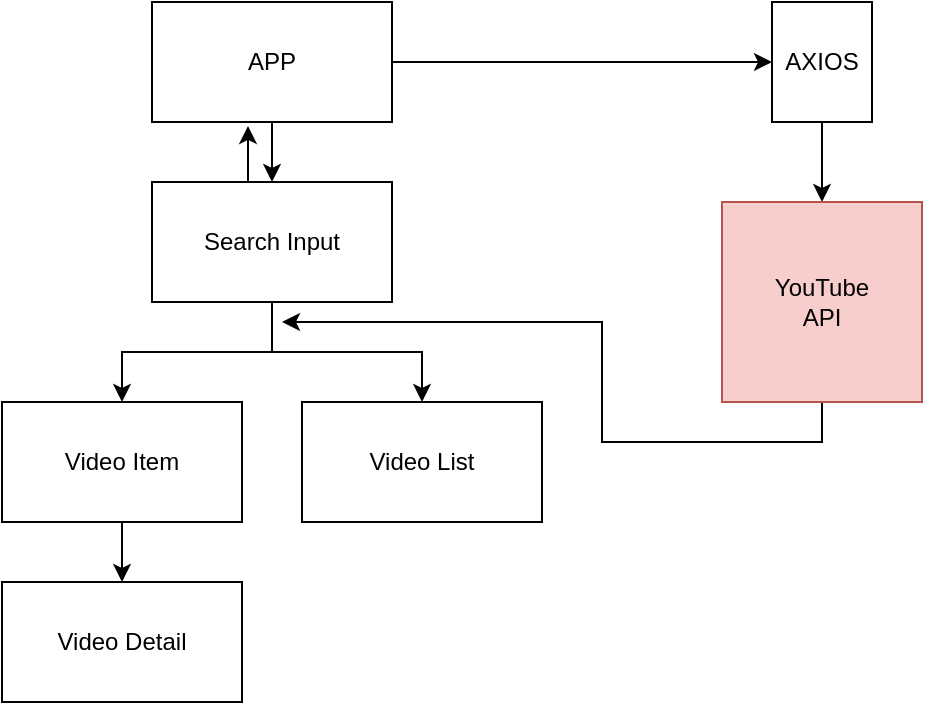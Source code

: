 <mxfile version="14.4.2" type="github">
  <diagram id="xi2xNmgHW3W4Hn-h2AUv" name="Page-1">
    <mxGraphModel dx="794" dy="522" grid="1" gridSize="10" guides="1" tooltips="1" connect="1" arrows="1" fold="1" page="1" pageScale="1" pageWidth="850" pageHeight="1100" math="0" shadow="0">
      <root>
        <mxCell id="0" />
        <mxCell id="1" parent="0" />
        <mxCell id="nMVJ9ATaJGvfscwfu6Gh-7" style="edgeStyle=orthogonalEdgeStyle;rounded=0;orthogonalLoop=1;jettySize=auto;html=1;entryX=0.5;entryY=0;entryDx=0;entryDy=0;" edge="1" parent="1" source="nMVJ9ATaJGvfscwfu6Gh-1" target="nMVJ9ATaJGvfscwfu6Gh-3">
          <mxGeometry relative="1" as="geometry" />
        </mxCell>
        <mxCell id="nMVJ9ATaJGvfscwfu6Gh-15" style="edgeStyle=orthogonalEdgeStyle;rounded=0;orthogonalLoop=1;jettySize=auto;html=1;entryX=0.5;entryY=0;entryDx=0;entryDy=0;" edge="1" parent="1" source="nMVJ9ATaJGvfscwfu6Gh-21" target="nMVJ9ATaJGvfscwfu6Gh-13">
          <mxGeometry relative="1" as="geometry" />
        </mxCell>
        <mxCell id="nMVJ9ATaJGvfscwfu6Gh-23" style="edgeStyle=orthogonalEdgeStyle;rounded=0;orthogonalLoop=1;jettySize=auto;html=1;entryX=0;entryY=0.5;entryDx=0;entryDy=0;" edge="1" parent="1" source="nMVJ9ATaJGvfscwfu6Gh-1" target="nMVJ9ATaJGvfscwfu6Gh-21">
          <mxGeometry relative="1" as="geometry" />
        </mxCell>
        <mxCell id="nMVJ9ATaJGvfscwfu6Gh-1" value="APP" style="rounded=0;whiteSpace=wrap;html=1;" vertex="1" parent="1">
          <mxGeometry x="365" y="10" width="120" height="60" as="geometry" />
        </mxCell>
        <mxCell id="nMVJ9ATaJGvfscwfu6Gh-8" style="edgeStyle=orthogonalEdgeStyle;rounded=0;orthogonalLoop=1;jettySize=auto;html=1;entryX=0.5;entryY=0;entryDx=0;entryDy=0;" edge="1" parent="1" source="nMVJ9ATaJGvfscwfu6Gh-3" target="nMVJ9ATaJGvfscwfu6Gh-5">
          <mxGeometry relative="1" as="geometry" />
        </mxCell>
        <mxCell id="nMVJ9ATaJGvfscwfu6Gh-9" style="edgeStyle=orthogonalEdgeStyle;rounded=0;orthogonalLoop=1;jettySize=auto;html=1;entryX=0.5;entryY=0;entryDx=0;entryDy=0;" edge="1" parent="1" source="nMVJ9ATaJGvfscwfu6Gh-3" target="nMVJ9ATaJGvfscwfu6Gh-6">
          <mxGeometry relative="1" as="geometry" />
        </mxCell>
        <mxCell id="nMVJ9ATaJGvfscwfu6Gh-24" style="edgeStyle=orthogonalEdgeStyle;rounded=0;orthogonalLoop=1;jettySize=auto;html=1;exitX=0.5;exitY=0;exitDx=0;exitDy=0;entryX=0.4;entryY=1.033;entryDx=0;entryDy=0;entryPerimeter=0;" edge="1" parent="1" source="nMVJ9ATaJGvfscwfu6Gh-3" target="nMVJ9ATaJGvfscwfu6Gh-1">
          <mxGeometry relative="1" as="geometry" />
        </mxCell>
        <mxCell id="nMVJ9ATaJGvfscwfu6Gh-3" value="Search Input" style="rounded=0;whiteSpace=wrap;html=1;" vertex="1" parent="1">
          <mxGeometry x="365" y="100" width="120" height="60" as="geometry" />
        </mxCell>
        <mxCell id="nMVJ9ATaJGvfscwfu6Gh-4" value="Video Detail" style="rounded=0;whiteSpace=wrap;html=1;" vertex="1" parent="1">
          <mxGeometry x="290" y="300" width="120" height="60" as="geometry" />
        </mxCell>
        <mxCell id="nMVJ9ATaJGvfscwfu6Gh-10" style="edgeStyle=orthogonalEdgeStyle;rounded=0;orthogonalLoop=1;jettySize=auto;html=1;exitX=0.5;exitY=1;exitDx=0;exitDy=0;entryX=0.5;entryY=0;entryDx=0;entryDy=0;" edge="1" parent="1" source="nMVJ9ATaJGvfscwfu6Gh-5" target="nMVJ9ATaJGvfscwfu6Gh-4">
          <mxGeometry relative="1" as="geometry" />
        </mxCell>
        <mxCell id="nMVJ9ATaJGvfscwfu6Gh-5" value="Video Item" style="rounded=0;whiteSpace=wrap;html=1;" vertex="1" parent="1">
          <mxGeometry x="290" y="210" width="120" height="60" as="geometry" />
        </mxCell>
        <mxCell id="nMVJ9ATaJGvfscwfu6Gh-6" value="Video List" style="rounded=0;whiteSpace=wrap;html=1;" vertex="1" parent="1">
          <mxGeometry x="440" y="210" width="120" height="60" as="geometry" />
        </mxCell>
        <mxCell id="nMVJ9ATaJGvfscwfu6Gh-18" style="edgeStyle=orthogonalEdgeStyle;rounded=0;orthogonalLoop=1;jettySize=auto;html=1;exitX=0.5;exitY=1;exitDx=0;exitDy=0;" edge="1" parent="1" source="nMVJ9ATaJGvfscwfu6Gh-13">
          <mxGeometry relative="1" as="geometry">
            <mxPoint x="430" y="170" as="targetPoint" />
            <Array as="points">
              <mxPoint x="700" y="230" />
              <mxPoint x="590" y="230" />
              <mxPoint x="590" y="170" />
              <mxPoint x="470" y="170" />
            </Array>
          </mxGeometry>
        </mxCell>
        <mxCell id="nMVJ9ATaJGvfscwfu6Gh-13" value="YouTube&lt;br&gt;API" style="whiteSpace=wrap;html=1;aspect=fixed;fillColor=#f8cecc;strokeColor=#b85450;" vertex="1" parent="1">
          <mxGeometry x="650" y="110" width="100" height="100" as="geometry" />
        </mxCell>
        <mxCell id="nMVJ9ATaJGvfscwfu6Gh-21" value="AXIOS" style="rounded=0;whiteSpace=wrap;html=1;" vertex="1" parent="1">
          <mxGeometry x="675" y="10" width="50" height="60" as="geometry" />
        </mxCell>
      </root>
    </mxGraphModel>
  </diagram>
</mxfile>
